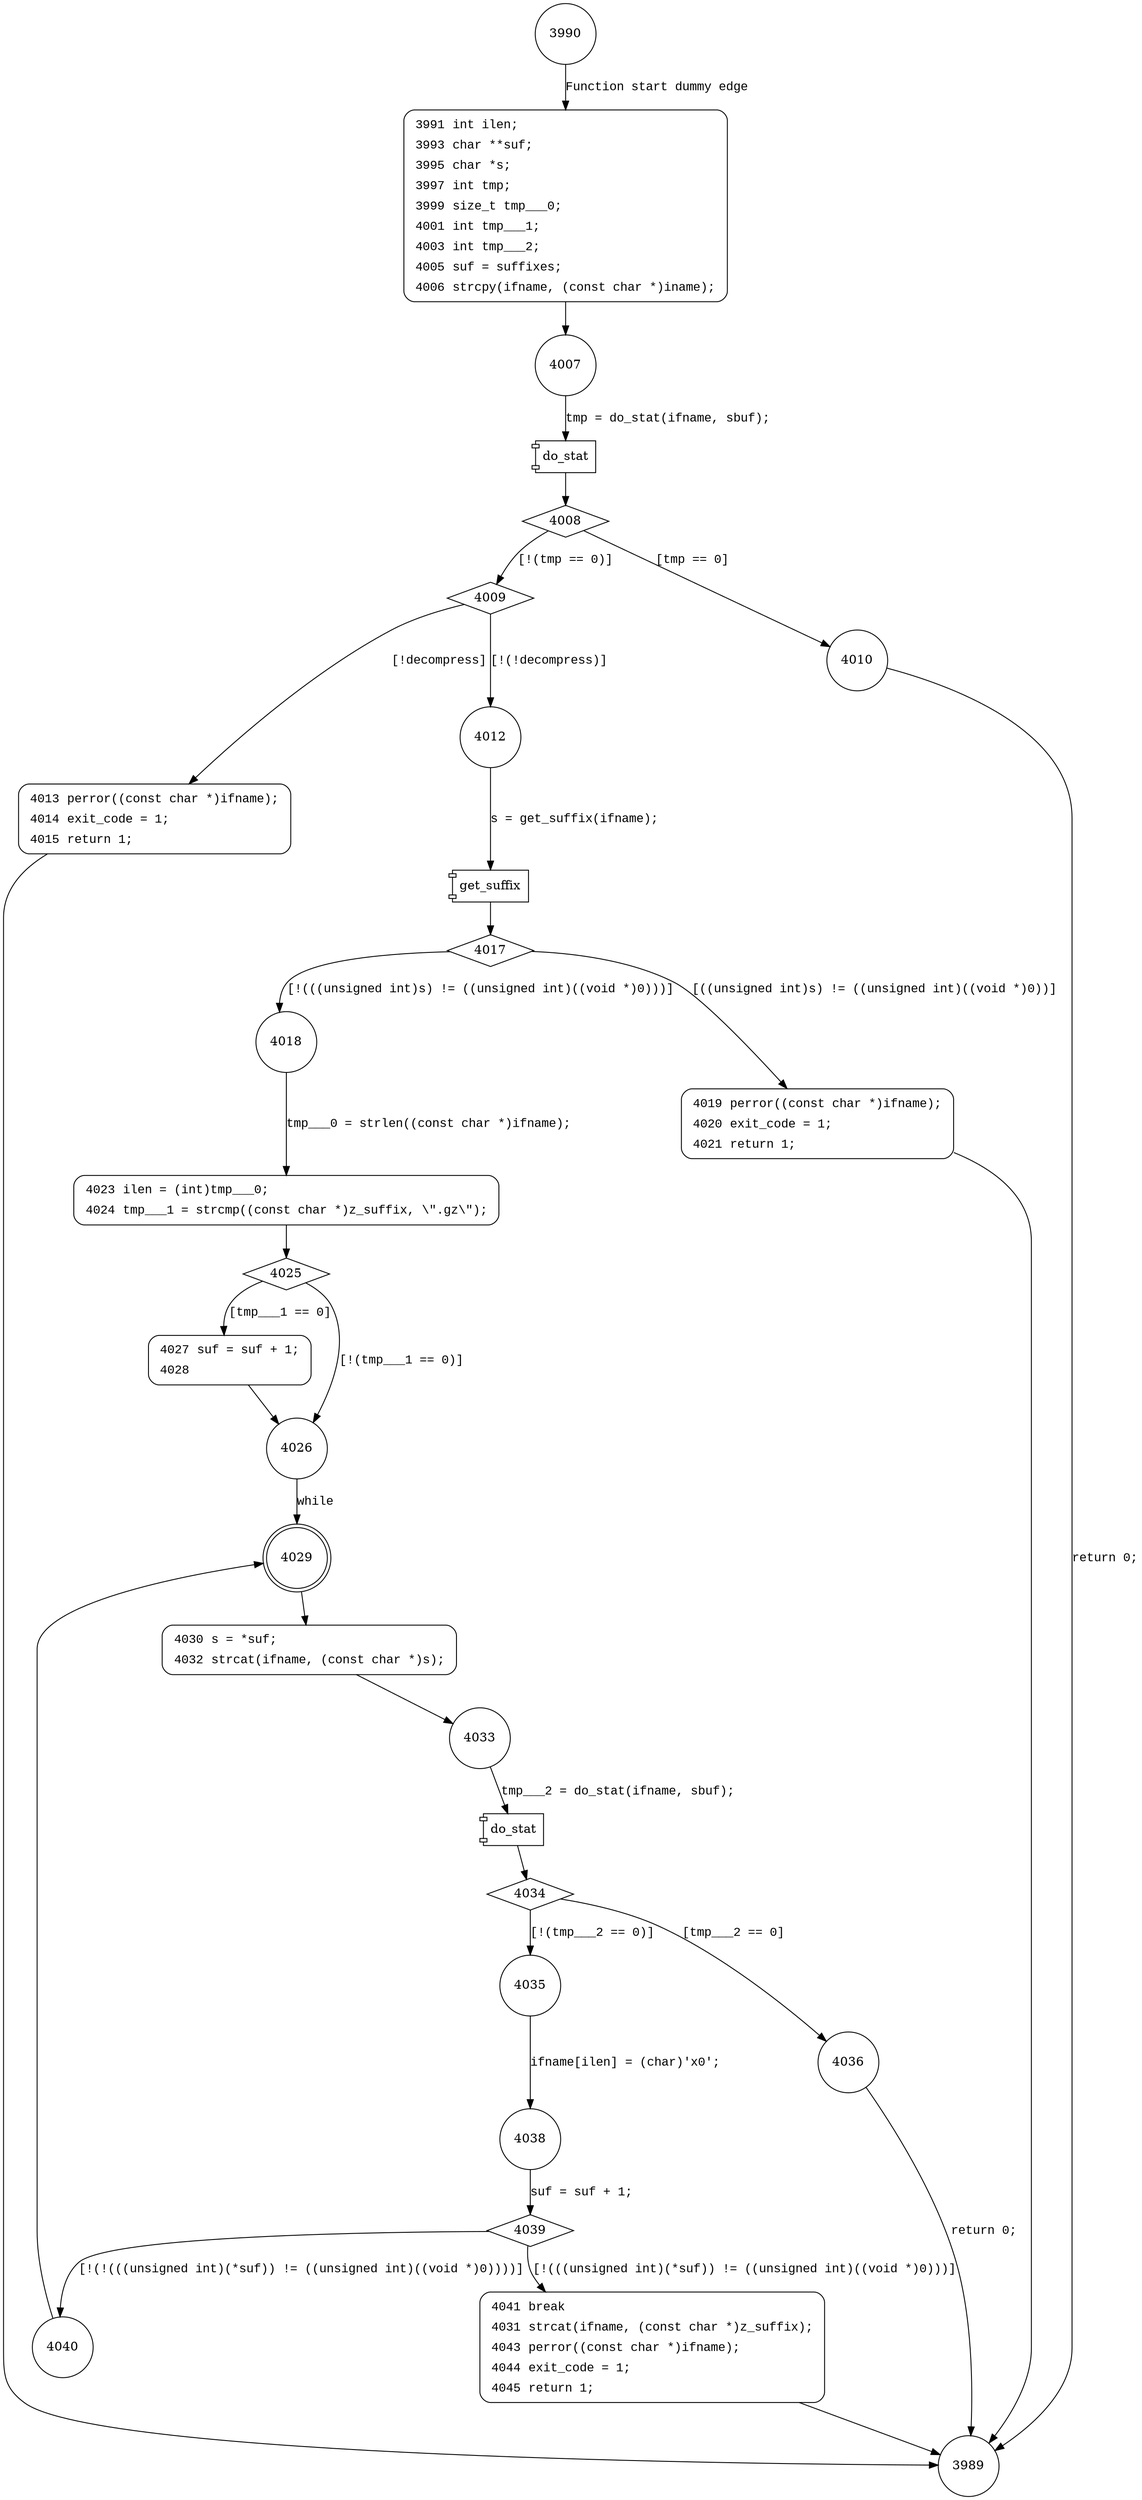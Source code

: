 digraph get_istat {
3990 [shape="circle"]
3991 [shape="circle"]
4007 [shape="circle"]
4008 [shape="diamond"]
4009 [shape="diamond"]
4010 [shape="circle"]
4012 [shape="circle"]
4013 [shape="circle"]
4017 [shape="diamond"]
4018 [shape="circle"]
4019 [shape="circle"]
4023 [shape="circle"]
4025 [shape="diamond"]
4026 [shape="circle"]
4027 [shape="circle"]
4029 [shape="doublecircle"]
4030 [shape="circle"]
4033 [shape="circle"]
4034 [shape="diamond"]
4035 [shape="circle"]
4036 [shape="circle"]
4038 [shape="circle"]
4039 [shape="diamond"]
4040 [shape="circle"]
4041 [shape="circle"]
3989 [shape="circle"]
3991 [style="filled,bold" penwidth="1" fillcolor="white" fontname="Courier New" shape="Mrecord" label=<<table border="0" cellborder="0" cellpadding="3" bgcolor="white"><tr><td align="right">3991</td><td align="left">int ilen;</td></tr><tr><td align="right">3993</td><td align="left">char **suf;</td></tr><tr><td align="right">3995</td><td align="left">char *s;</td></tr><tr><td align="right">3997</td><td align="left">int tmp;</td></tr><tr><td align="right">3999</td><td align="left">size_t tmp___0;</td></tr><tr><td align="right">4001</td><td align="left">int tmp___1;</td></tr><tr><td align="right">4003</td><td align="left">int tmp___2;</td></tr><tr><td align="right">4005</td><td align="left">suf = suffixes;</td></tr><tr><td align="right">4006</td><td align="left">strcpy(ifname, (const char *)iname);</td></tr></table>>]
3991 -> 4007[label=""]
4013 [style="filled,bold" penwidth="1" fillcolor="white" fontname="Courier New" shape="Mrecord" label=<<table border="0" cellborder="0" cellpadding="3" bgcolor="white"><tr><td align="right">4013</td><td align="left">perror((const char *)ifname);</td></tr><tr><td align="right">4014</td><td align="left">exit_code = 1;</td></tr><tr><td align="right">4015</td><td align="left">return 1;</td></tr></table>>]
4013 -> 3989[label=""]
4019 [style="filled,bold" penwidth="1" fillcolor="white" fontname="Courier New" shape="Mrecord" label=<<table border="0" cellborder="0" cellpadding="3" bgcolor="white"><tr><td align="right">4019</td><td align="left">perror((const char *)ifname);</td></tr><tr><td align="right">4020</td><td align="left">exit_code = 1;</td></tr><tr><td align="right">4021</td><td align="left">return 1;</td></tr></table>>]
4019 -> 3989[label=""]
4023 [style="filled,bold" penwidth="1" fillcolor="white" fontname="Courier New" shape="Mrecord" label=<<table border="0" cellborder="0" cellpadding="3" bgcolor="white"><tr><td align="right">4023</td><td align="left">ilen = (int)tmp___0;</td></tr><tr><td align="right">4024</td><td align="left">tmp___1 = strcmp((const char *)z_suffix, \".gz\");</td></tr></table>>]
4023 -> 4025[label=""]
4027 [style="filled,bold" penwidth="1" fillcolor="white" fontname="Courier New" shape="Mrecord" label=<<table border="0" cellborder="0" cellpadding="3" bgcolor="white"><tr><td align="right">4027</td><td align="left">suf = suf + 1;</td></tr><tr><td align="right">4028</td><td align="left"></td></tr></table>>]
4027 -> 4026[label=""]
4030 [style="filled,bold" penwidth="1" fillcolor="white" fontname="Courier New" shape="Mrecord" label=<<table border="0" cellborder="0" cellpadding="3" bgcolor="white"><tr><td align="right">4030</td><td align="left">s = *suf;</td></tr><tr><td align="right">4032</td><td align="left">strcat(ifname, (const char *)s);</td></tr></table>>]
4030 -> 4033[label=""]
4041 [style="filled,bold" penwidth="1" fillcolor="white" fontname="Courier New" shape="Mrecord" label=<<table border="0" cellborder="0" cellpadding="3" bgcolor="white"><tr><td align="right">4041</td><td align="left">break</td></tr><tr><td align="right">4031</td><td align="left">strcat(ifname, (const char *)z_suffix);</td></tr><tr><td align="right">4043</td><td align="left">perror((const char *)ifname);</td></tr><tr><td align="right">4044</td><td align="left">exit_code = 1;</td></tr><tr><td align="right">4045</td><td align="left">return 1;</td></tr></table>>]
4041 -> 3989[label=""]
3990 -> 3991 [label="Function start dummy edge" fontname="Courier New"]
100271 [shape="component" label="do_stat"]
4007 -> 100271 [label="tmp = do_stat(ifname, sbuf);" fontname="Courier New"]
100271 -> 4008 [label="" fontname="Courier New"]
4008 -> 4009 [label="[!(tmp == 0)]" fontname="Courier New"]
4008 -> 4010 [label="[tmp == 0]" fontname="Courier New"]
4009 -> 4012 [label="[!(!decompress)]" fontname="Courier New"]
4009 -> 4013 [label="[!decompress]" fontname="Courier New"]
100272 [shape="component" label="get_suffix"]
4012 -> 100272 [label="s = get_suffix(ifname);" fontname="Courier New"]
100272 -> 4017 [label="" fontname="Courier New"]
4017 -> 4018 [label="[!(((unsigned int)s) != ((unsigned int)((void *)0)))]" fontname="Courier New"]
4017 -> 4019 [label="[((unsigned int)s) != ((unsigned int)((void *)0))]" fontname="Courier New"]
4018 -> 4023 [label="tmp___0 = strlen((const char *)ifname);" fontname="Courier New"]
4025 -> 4026 [label="[!(tmp___1 == 0)]" fontname="Courier New"]
4025 -> 4027 [label="[tmp___1 == 0]" fontname="Courier New"]
4026 -> 4029 [label="while" fontname="Courier New"]
4029 -> 4030 [label="" fontname="Courier New"]
100273 [shape="component" label="do_stat"]
4033 -> 100273 [label="tmp___2 = do_stat(ifname, sbuf);" fontname="Courier New"]
100273 -> 4034 [label="" fontname="Courier New"]
4034 -> 4035 [label="[!(tmp___2 == 0)]" fontname="Courier New"]
4034 -> 4036 [label="[tmp___2 == 0]" fontname="Courier New"]
4035 -> 4038 [label="ifname[ilen] = (char)'\x0';" fontname="Courier New"]
4039 -> 4040 [label="[!(!(((unsigned int)(*suf)) != ((unsigned int)((void *)0))))]" fontname="Courier New"]
4039 -> 4041 [label="[!(((unsigned int)(*suf)) != ((unsigned int)((void *)0)))]" fontname="Courier New"]
4040 -> 4029 [label="" fontname="Courier New"]
4010 -> 3989 [label="return 0;" fontname="Courier New"]
4036 -> 3989 [label="return 0;" fontname="Courier New"]
4038 -> 4039 [label="suf = suf + 1;" fontname="Courier New"]
}